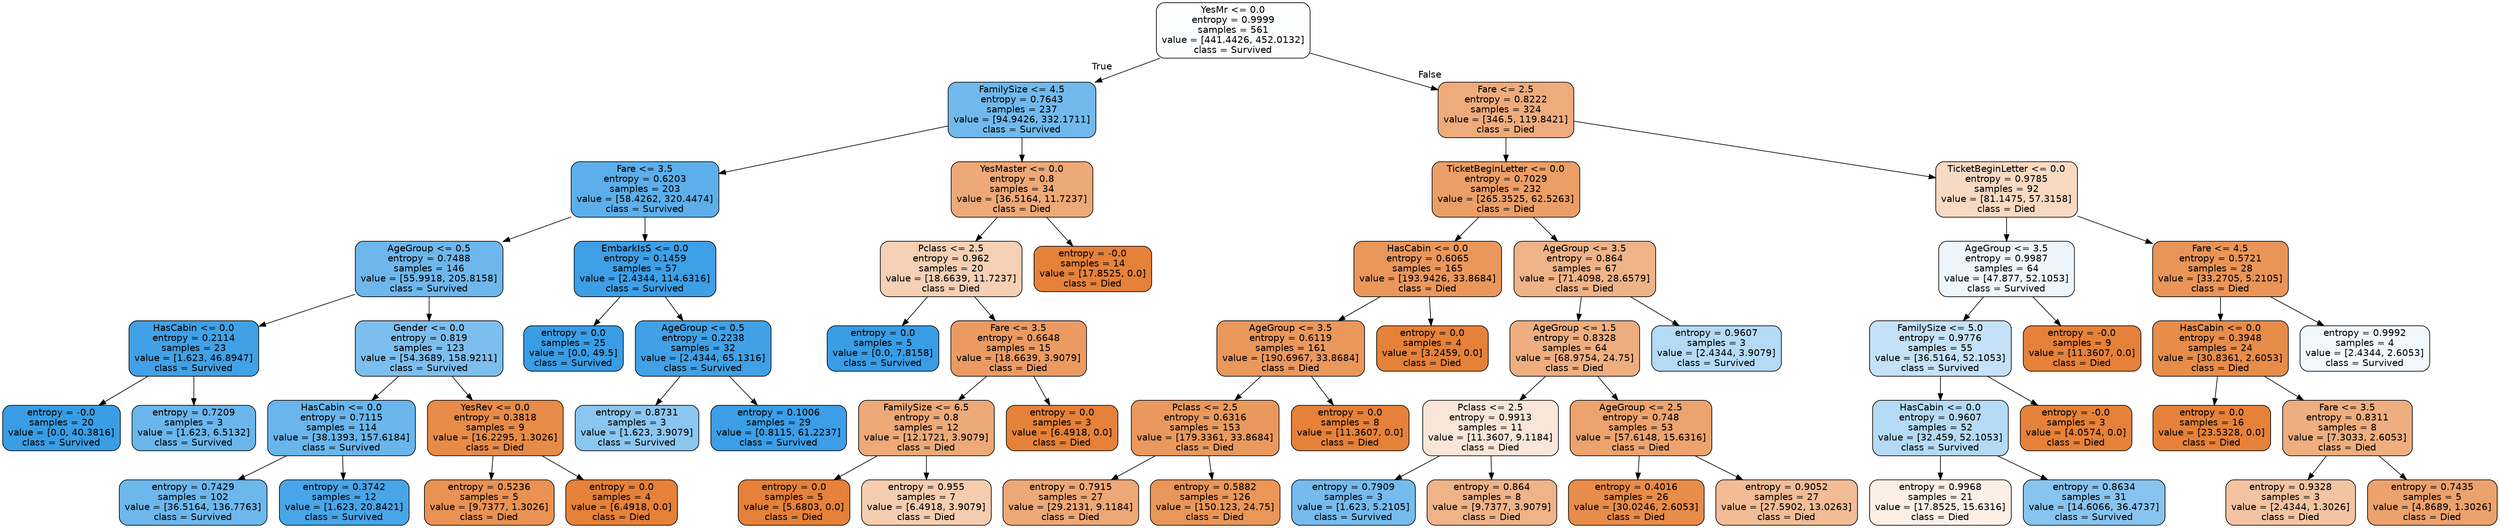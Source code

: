 digraph Tree {
node [shape=box, style="filled, rounded", color="black", fontname=helvetica] ;
edge [fontname=helvetica] ;
0 [label="YesMr <= 0.0\nentropy = 0.9999\nsamples = 561\nvalue = [441.4426, 452.0132]\nclass = Survived", fillcolor="#399de506"] ;
1 [label="FamilySize <= 4.5\nentropy = 0.7643\nsamples = 237\nvalue = [94.9426, 332.1711]\nclass = Survived", fillcolor="#399de5b6"] ;
0 -> 1 [labeldistance=2.5, labelangle=45, headlabel="True"] ;
2 [label="Fare <= 3.5\nentropy = 0.6203\nsamples = 203\nvalue = [58.4262, 320.4474]\nclass = Survived", fillcolor="#399de5d1"] ;
1 -> 2 ;
3 [label="AgeGroup <= 0.5\nentropy = 0.7488\nsamples = 146\nvalue = [55.9918, 205.8158]\nclass = Survived", fillcolor="#399de5ba"] ;
2 -> 3 ;
4 [label="HasCabin <= 0.0\nentropy = 0.2114\nsamples = 23\nvalue = [1.623, 46.8947]\nclass = Survived", fillcolor="#399de5f6"] ;
3 -> 4 ;
5 [label="entropy = -0.0\nsamples = 20\nvalue = [0.0, 40.3816]\nclass = Survived", fillcolor="#399de5ff"] ;
4 -> 5 ;
6 [label="entropy = 0.7209\nsamples = 3\nvalue = [1.623, 6.5132]\nclass = Survived", fillcolor="#399de5bf"] ;
4 -> 6 ;
7 [label="Gender <= 0.0\nentropy = 0.819\nsamples = 123\nvalue = [54.3689, 158.9211]\nclass = Survived", fillcolor="#399de5a8"] ;
3 -> 7 ;
8 [label="HasCabin <= 0.0\nentropy = 0.7115\nsamples = 114\nvalue = [38.1393, 157.6184]\nclass = Survived", fillcolor="#399de5c1"] ;
7 -> 8 ;
9 [label="entropy = 0.7429\nsamples = 102\nvalue = [36.5164, 136.7763]\nclass = Survived", fillcolor="#399de5bb"] ;
8 -> 9 ;
10 [label="entropy = 0.3742\nsamples = 12\nvalue = [1.623, 20.8421]\nclass = Survived", fillcolor="#399de5eb"] ;
8 -> 10 ;
11 [label="YesRev <= 0.0\nentropy = 0.3818\nsamples = 9\nvalue = [16.2295, 1.3026]\nclass = Died", fillcolor="#e58139eb"] ;
7 -> 11 ;
12 [label="entropy = 0.5236\nsamples = 5\nvalue = [9.7377, 1.3026]\nclass = Died", fillcolor="#e58139dd"] ;
11 -> 12 ;
13 [label="entropy = 0.0\nsamples = 4\nvalue = [6.4918, 0.0]\nclass = Died", fillcolor="#e58139ff"] ;
11 -> 13 ;
14 [label="EmbarkIsS <= 0.0\nentropy = 0.1459\nsamples = 57\nvalue = [2.4344, 114.6316]\nclass = Survived", fillcolor="#399de5fa"] ;
2 -> 14 ;
15 [label="entropy = 0.0\nsamples = 25\nvalue = [0.0, 49.5]\nclass = Survived", fillcolor="#399de5ff"] ;
14 -> 15 ;
16 [label="AgeGroup <= 0.5\nentropy = 0.2238\nsamples = 32\nvalue = [2.4344, 65.1316]\nclass = Survived", fillcolor="#399de5f5"] ;
14 -> 16 ;
17 [label="entropy = 0.8731\nsamples = 3\nvalue = [1.623, 3.9079]\nclass = Survived", fillcolor="#399de595"] ;
16 -> 17 ;
18 [label="entropy = 0.1006\nsamples = 29\nvalue = [0.8115, 61.2237]\nclass = Survived", fillcolor="#399de5fc"] ;
16 -> 18 ;
19 [label="YesMaster <= 0.0\nentropy = 0.8\nsamples = 34\nvalue = [36.5164, 11.7237]\nclass = Died", fillcolor="#e58139ad"] ;
1 -> 19 ;
20 [label="Pclass <= 2.5\nentropy = 0.962\nsamples = 20\nvalue = [18.6639, 11.7237]\nclass = Died", fillcolor="#e581395f"] ;
19 -> 20 ;
21 [label="entropy = 0.0\nsamples = 5\nvalue = [0.0, 7.8158]\nclass = Survived", fillcolor="#399de5ff"] ;
20 -> 21 ;
22 [label="Fare <= 3.5\nentropy = 0.6648\nsamples = 15\nvalue = [18.6639, 3.9079]\nclass = Died", fillcolor="#e58139ca"] ;
20 -> 22 ;
23 [label="FamilySize <= 6.5\nentropy = 0.8\nsamples = 12\nvalue = [12.1721, 3.9079]\nclass = Died", fillcolor="#e58139ad"] ;
22 -> 23 ;
24 [label="entropy = 0.0\nsamples = 5\nvalue = [5.6803, 0.0]\nclass = Died", fillcolor="#e58139ff"] ;
23 -> 24 ;
25 [label="entropy = 0.955\nsamples = 7\nvalue = [6.4918, 3.9079]\nclass = Died", fillcolor="#e5813965"] ;
23 -> 25 ;
26 [label="entropy = 0.0\nsamples = 3\nvalue = [6.4918, 0.0]\nclass = Died", fillcolor="#e58139ff"] ;
22 -> 26 ;
27 [label="entropy = -0.0\nsamples = 14\nvalue = [17.8525, 0.0]\nclass = Died", fillcolor="#e58139ff"] ;
19 -> 27 ;
28 [label="Fare <= 2.5\nentropy = 0.8222\nsamples = 324\nvalue = [346.5, 119.8421]\nclass = Died", fillcolor="#e58139a7"] ;
0 -> 28 [labeldistance=2.5, labelangle=-45, headlabel="False"] ;
29 [label="TicketBeginLetter <= 0.0\nentropy = 0.7029\nsamples = 232\nvalue = [265.3525, 62.5263]\nclass = Died", fillcolor="#e58139c3"] ;
28 -> 29 ;
30 [label="HasCabin <= 0.0\nentropy = 0.6065\nsamples = 165\nvalue = [193.9426, 33.8684]\nclass = Died", fillcolor="#e58139d2"] ;
29 -> 30 ;
31 [label="AgeGroup <= 3.5\nentropy = 0.6119\nsamples = 161\nvalue = [190.6967, 33.8684]\nclass = Died", fillcolor="#e58139d2"] ;
30 -> 31 ;
32 [label="Pclass <= 2.5\nentropy = 0.6316\nsamples = 153\nvalue = [179.3361, 33.8684]\nclass = Died", fillcolor="#e58139cf"] ;
31 -> 32 ;
33 [label="entropy = 0.7915\nsamples = 27\nvalue = [29.2131, 9.1184]\nclass = Died", fillcolor="#e58139af"] ;
32 -> 33 ;
34 [label="entropy = 0.5882\nsamples = 126\nvalue = [150.123, 24.75]\nclass = Died", fillcolor="#e58139d5"] ;
32 -> 34 ;
35 [label="entropy = 0.0\nsamples = 8\nvalue = [11.3607, 0.0]\nclass = Died", fillcolor="#e58139ff"] ;
31 -> 35 ;
36 [label="entropy = 0.0\nsamples = 4\nvalue = [3.2459, 0.0]\nclass = Died", fillcolor="#e58139ff"] ;
30 -> 36 ;
37 [label="AgeGroup <= 3.5\nentropy = 0.864\nsamples = 67\nvalue = [71.4098, 28.6579]\nclass = Died", fillcolor="#e5813999"] ;
29 -> 37 ;
38 [label="AgeGroup <= 1.5\nentropy = 0.8328\nsamples = 64\nvalue = [68.9754, 24.75]\nclass = Died", fillcolor="#e58139a4"] ;
37 -> 38 ;
39 [label="Pclass <= 2.5\nentropy = 0.9913\nsamples = 11\nvalue = [11.3607, 9.1184]\nclass = Died", fillcolor="#e5813932"] ;
38 -> 39 ;
40 [label="entropy = 0.7909\nsamples = 3\nvalue = [1.623, 5.2105]\nclass = Survived", fillcolor="#399de5b0"] ;
39 -> 40 ;
41 [label="entropy = 0.864\nsamples = 8\nvalue = [9.7377, 3.9079]\nclass = Died", fillcolor="#e5813999"] ;
39 -> 41 ;
42 [label="AgeGroup <= 2.5\nentropy = 0.748\nsamples = 53\nvalue = [57.6148, 15.6316]\nclass = Died", fillcolor="#e58139ba"] ;
38 -> 42 ;
43 [label="entropy = 0.4016\nsamples = 26\nvalue = [30.0246, 2.6053]\nclass = Died", fillcolor="#e58139e9"] ;
42 -> 43 ;
44 [label="entropy = 0.9052\nsamples = 27\nvalue = [27.5902, 13.0263]\nclass = Died", fillcolor="#e5813987"] ;
42 -> 44 ;
45 [label="entropy = 0.9607\nsamples = 3\nvalue = [2.4344, 3.9079]\nclass = Survived", fillcolor="#399de560"] ;
37 -> 45 ;
46 [label="TicketBeginLetter <= 0.0\nentropy = 0.9785\nsamples = 92\nvalue = [81.1475, 57.3158]\nclass = Died", fillcolor="#e581394b"] ;
28 -> 46 ;
47 [label="AgeGroup <= 3.5\nentropy = 0.9987\nsamples = 64\nvalue = [47.877, 52.1053]\nclass = Survived", fillcolor="#399de515"] ;
46 -> 47 ;
48 [label="FamilySize <= 5.0\nentropy = 0.9776\nsamples = 55\nvalue = [36.5164, 52.1053]\nclass = Survived", fillcolor="#399de54c"] ;
47 -> 48 ;
49 [label="HasCabin <= 0.0\nentropy = 0.9607\nsamples = 52\nvalue = [32.459, 52.1053]\nclass = Survived", fillcolor="#399de560"] ;
48 -> 49 ;
50 [label="entropy = 0.9968\nsamples = 21\nvalue = [17.8525, 15.6316]\nclass = Died", fillcolor="#e5813920"] ;
49 -> 50 ;
51 [label="entropy = 0.8634\nsamples = 31\nvalue = [14.6066, 36.4737]\nclass = Survived", fillcolor="#399de599"] ;
49 -> 51 ;
52 [label="entropy = -0.0\nsamples = 3\nvalue = [4.0574, 0.0]\nclass = Died", fillcolor="#e58139ff"] ;
48 -> 52 ;
53 [label="entropy = -0.0\nsamples = 9\nvalue = [11.3607, 0.0]\nclass = Died", fillcolor="#e58139ff"] ;
47 -> 53 ;
54 [label="Fare <= 4.5\nentropy = 0.5721\nsamples = 28\nvalue = [33.2705, 5.2105]\nclass = Died", fillcolor="#e58139d7"] ;
46 -> 54 ;
55 [label="HasCabin <= 0.0\nentropy = 0.3948\nsamples = 24\nvalue = [30.8361, 2.6053]\nclass = Died", fillcolor="#e58139e9"] ;
54 -> 55 ;
56 [label="entropy = 0.0\nsamples = 16\nvalue = [23.5328, 0.0]\nclass = Died", fillcolor="#e58139ff"] ;
55 -> 56 ;
57 [label="Fare <= 3.5\nentropy = 0.8311\nsamples = 8\nvalue = [7.3033, 2.6053]\nclass = Died", fillcolor="#e58139a4"] ;
55 -> 57 ;
58 [label="entropy = 0.9328\nsamples = 3\nvalue = [2.4344, 1.3026]\nclass = Died", fillcolor="#e5813977"] ;
57 -> 58 ;
59 [label="entropy = 0.7435\nsamples = 5\nvalue = [4.8689, 1.3026]\nclass = Died", fillcolor="#e58139bb"] ;
57 -> 59 ;
60 [label="entropy = 0.9992\nsamples = 4\nvalue = [2.4344, 2.6053]\nclass = Survived", fillcolor="#399de511"] ;
54 -> 60 ;
}